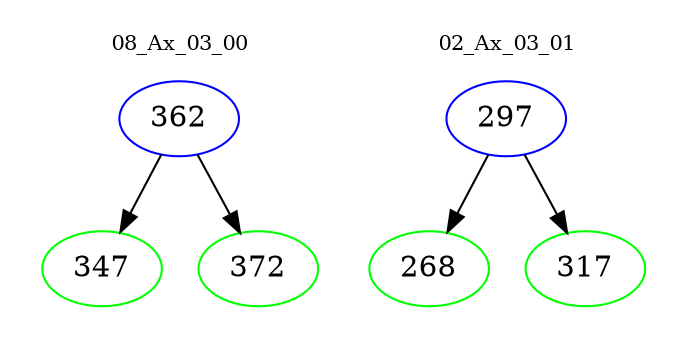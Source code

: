 digraph{
subgraph cluster_0 {
color = white
label = "08_Ax_03_00";
fontsize=10;
T0_362 [label="362", color="blue"]
T0_362 -> T0_347 [color="black"]
T0_347 [label="347", color="green"]
T0_362 -> T0_372 [color="black"]
T0_372 [label="372", color="green"]
}
subgraph cluster_1 {
color = white
label = "02_Ax_03_01";
fontsize=10;
T1_297 [label="297", color="blue"]
T1_297 -> T1_268 [color="black"]
T1_268 [label="268", color="green"]
T1_297 -> T1_317 [color="black"]
T1_317 [label="317", color="green"]
}
}
